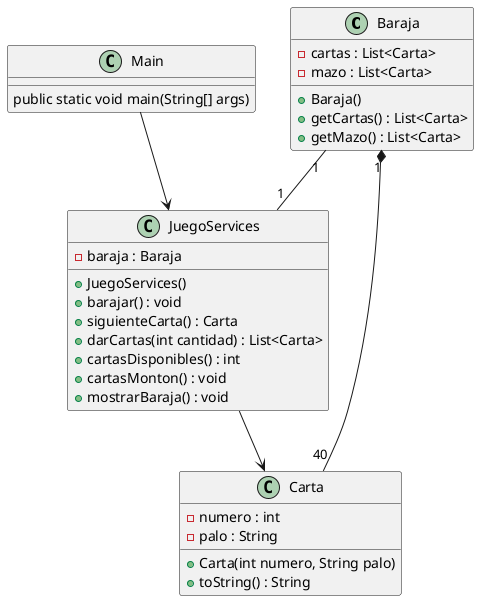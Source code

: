 @startuml
'https://plantuml.com/class-diagram

class Baraja {
    -cartas : List<Carta>
    -mazo : List<Carta>
    +Baraja()
    +getCartas() : List<Carta>
    +getMazo() : List<Carta>
}

class JuegoServices {
    -baraja : Baraja
    +JuegoServices()
    +barajar() : void
    +siguienteCarta() : Carta
    +darCartas(int cantidad) : List<Carta>
    +cartasDisponibles() : int
    +cartasMonton() : void
    +mostrarBaraja() : void
}

class Carta {
    -numero : int
    -palo : String
    +Carta(int numero, String palo)
    +toString() : String
}

class Main {
    public static void main(String[] args)
}

Baraja "1" -- "1" JuegoServices
Baraja "1" *-- "40" Carta
JuegoServices --> Carta
Main --> JuegoServices

@enduml